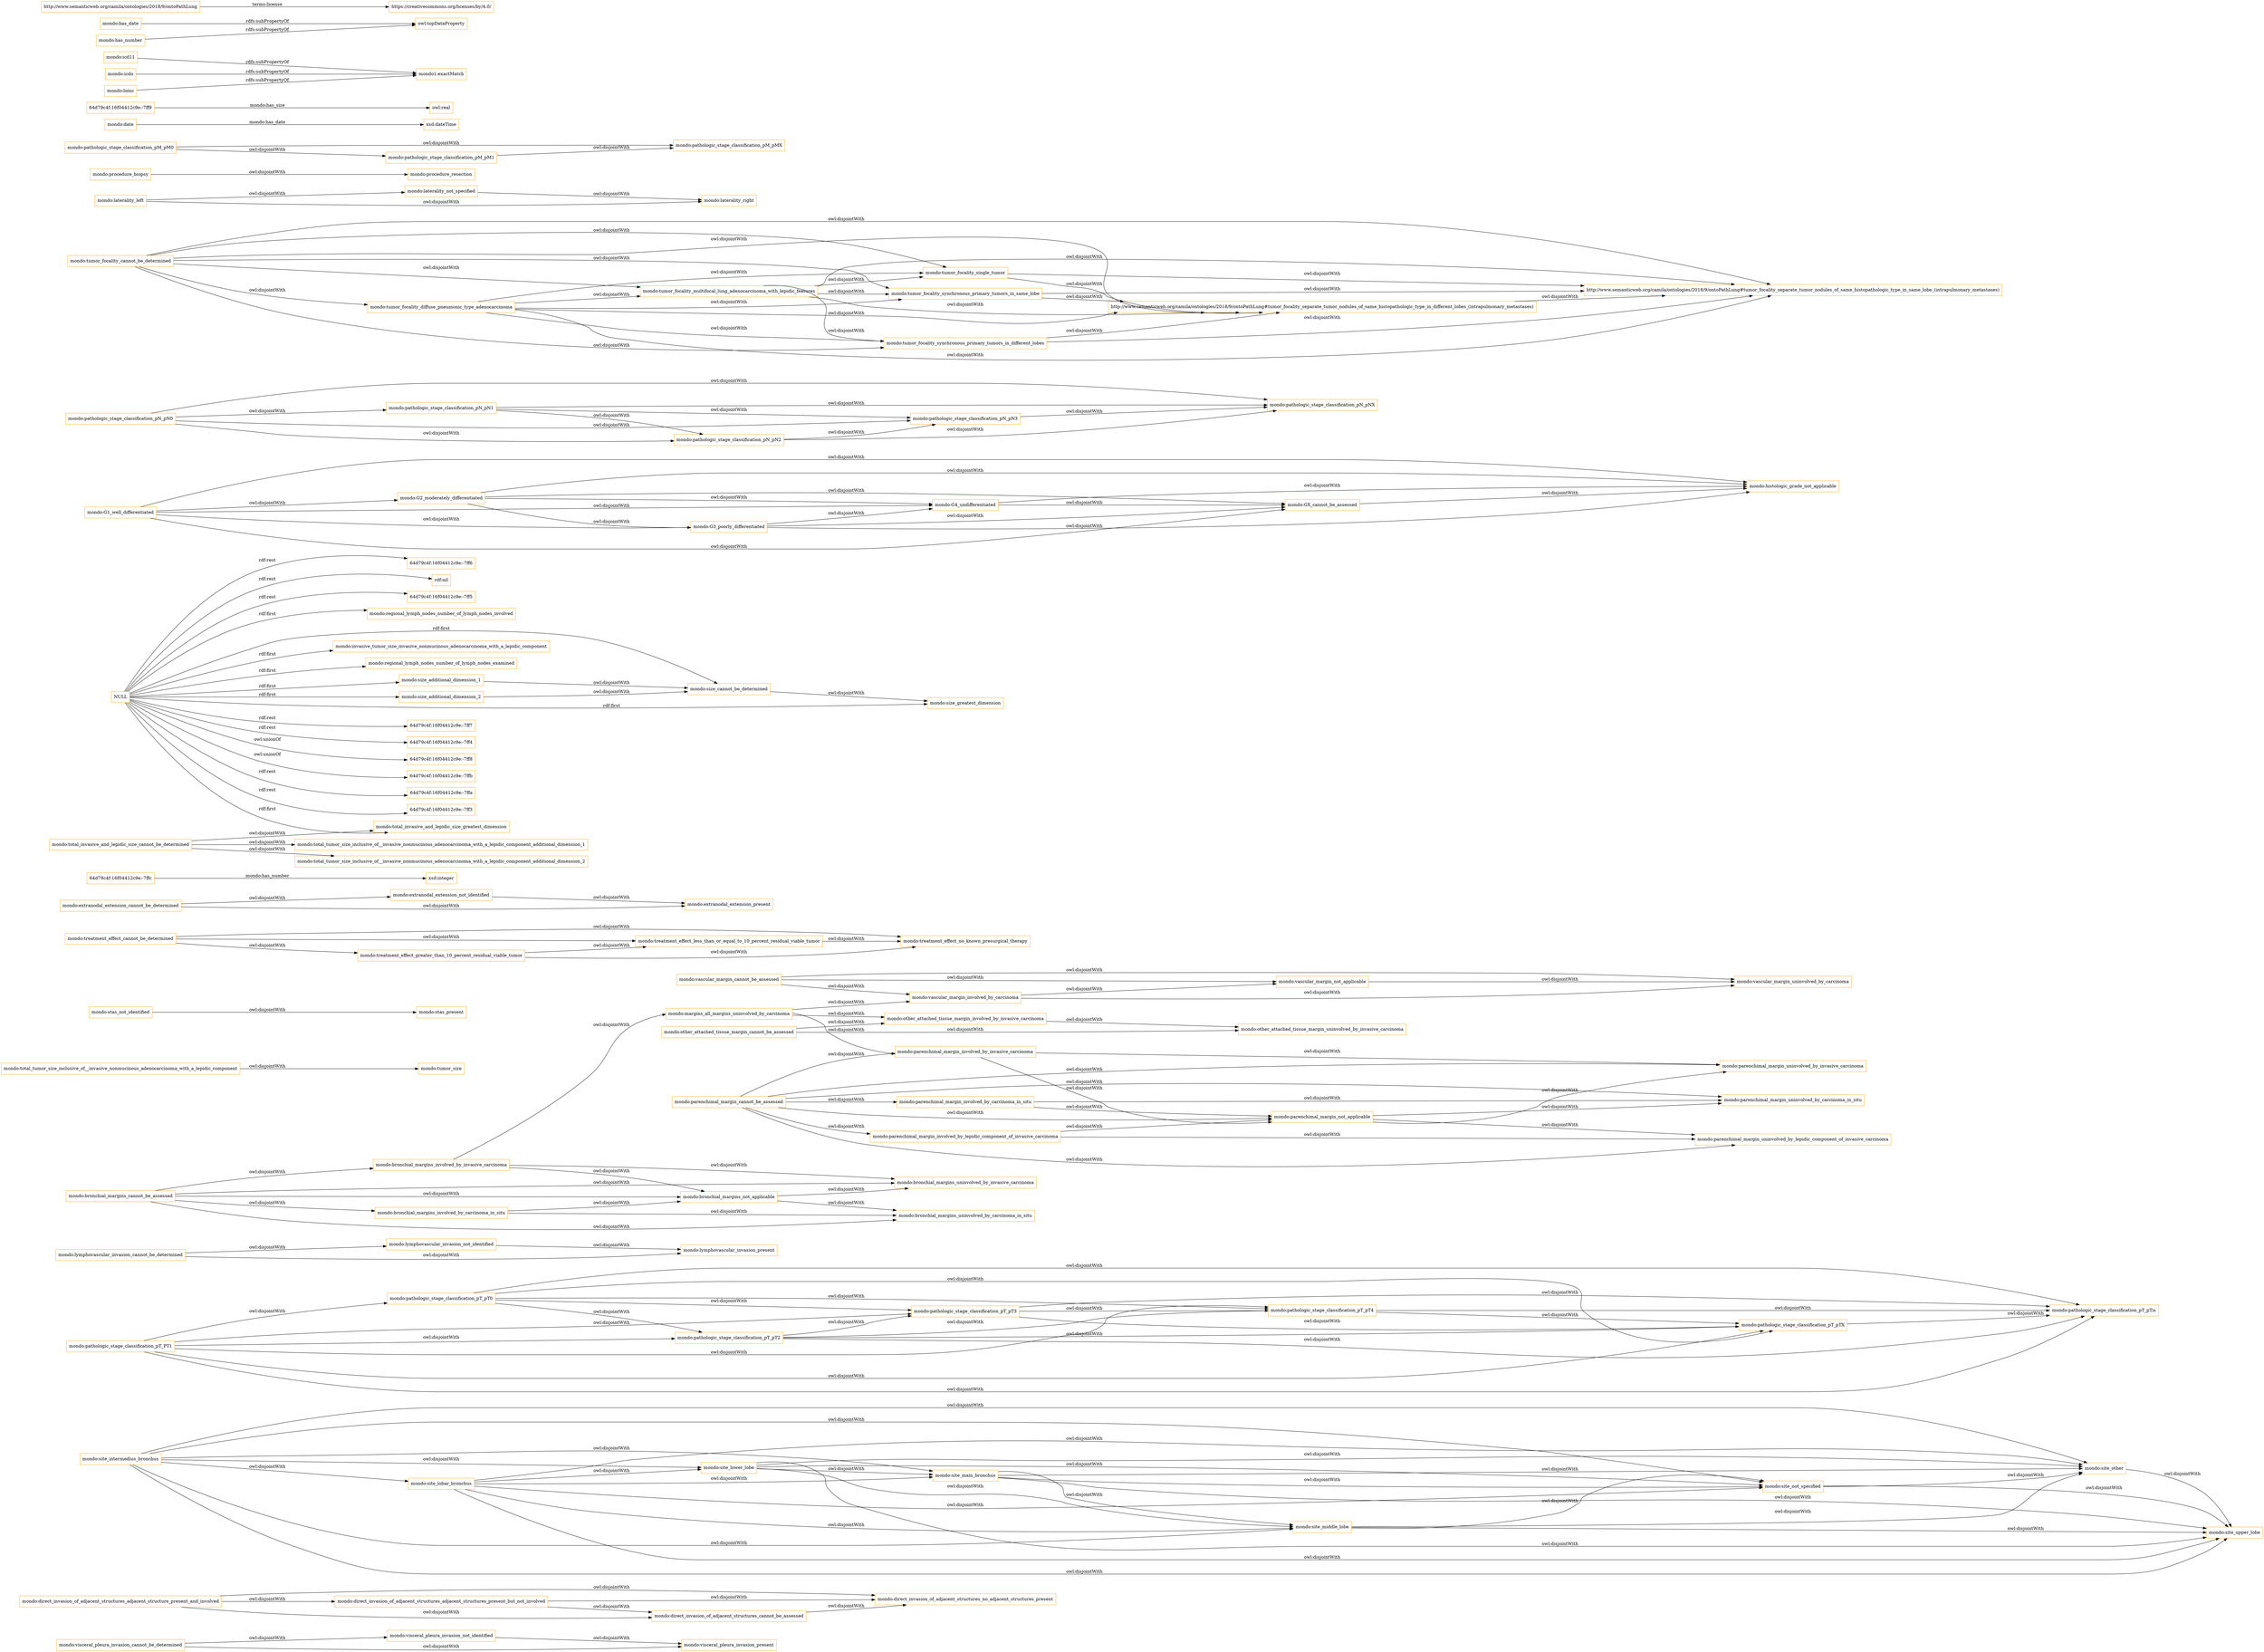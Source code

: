 digraph ar2dtool_diagram { 
rankdir=LR;
size="1501"
node [shape = rectangle, color="orange"]; "mondo:visceral_pleura_invasion_not_identified" "mondo:direct_invasion_of_adjacent_structures_adjacent_structure_present_and_involved" "mondo:site_middle_lobe" "mondo:pathologic_stage_classification_pT_pT0" "mondo:lymphovascular_invasion_cannot_be_determined" "mondo:site_not_specified" "mondo:vascular_margin_cannot_be_assessed" "mondo:total_tumor_size_inclusive_of__invasive_nonmucinous_adenocarcinoma_with_a_lepidic_component" "mondo:parenchimal_margin_uninvolved_by_carcinoma_in_situ" "mondo:stas_present" "mondo:treatment_effect_less_than_or_equal_to_10_percent_residual_viable_tumor" "mondo:other_attached_tissue_margin_involved_by_invasive_carcinoma" "mondo:extranodal_extension_cannot_be_determined" "64d79c4f:16f04412c9e:-7ffc" "mondo:parenchimal_margin_uninvolved_by_invasive_carcinoma" "mondo:regional_lymph_nodes_number_of_lymph_nodes_involved" "mondo:treatment_effect_no_known_presurgical_therapy" "mondo:G1_well_differentiated" "mondo:pathologic_stage_classification_pN_pNX" "mondo:size_additional_dimension_1" "mondo:parenchimal_margin_not_applicable" "mondo:lymphovascular_invasion_not_identified" "mondo:margins_all_margins_uninvolved_by_carcinoma" "mondo:total_invasive_and_lepidic_size_cannot_be_determined" "mondo:pathologic_stage_classification_pT_pTX" "mondo:invasive_tumor_size_invasive_nonmucinous_adenocarcinoma_with_a_lepidic_component" "mondo:bronchial_margins_cannot_be_assessed" "mondo:total_tumor_size_inclusive_of__invasive_nonmucinous_adenocarcinoma_with_a_lepidic_component_additional_dimension_1" "mondo:regional_lymph_nodes_number_of_lymph_nodes_examined" "mondo:parenchimal_margin_involved_by_carcinoma_in_situ" "mondo:bronchial_margins_not_applicable" "mondo:histologic_grade_not_applicable" "mondo:direct_invasion_of_adjacent_structures_adjacent_structures_present_but_not_involved" "mondo:tumor_focality_single_tumor" "mondo:laterality_not_specified" "mondo:site_other" "mondo:parenchimal_margin_uninvolved_by_lepidic_component_of_invasive_carcinoma" "mondo:stas_not_identified" "mondo:size_additional_dimension_2" "mondo:tumor_focality_cannot_be_determined" "mondo:bronchial_margins_involved_by_invasive_carcinoma" "mondo:pathologic_stage_classification_pN_pN0" "mondo:pathologic_stage_classification_pT_pT3" "mondo:site_lower_lobe" "mondo:laterality_left" "mondo:procedure_resection" "mondo:GX_cannot_be_assessed" "mondo:G4_undifferentiated" "mondo:extranodal_extension_not_identified" "mondo:pathologic_stage_classification_pM_pMX" "mondo:size_cannot_be_determined" "mondo:treatment_effect_cannot_be_determined" "mondo:visceral_pleura_invasion_present" "mondo:pathologic_stage_classification_pT_pT2" "mondo:extranodal_extension_present" "mondo:total_tumor_size_inclusive_of__invasive_nonmucinous_adenocarcinoma_with_a_lepidic_component_additional_dimension_2" "mondo:pathologic_stage_classification_pN_pN1" "mondo:pathologic_stage_classification_pT_PT1" "mondo:bronchial_margins_uninvolved_by_invasive_carcinoma" "mondo:G3_poorly_differentiated" "mondo:other_attached_tissue_margin_cannot_be_assessed" "mondo:laterality_right" "mondo:vascular_margin_not_applicable" "mondo:parenchimal_margin_cannot_be_assessed" "mondo:tumor_focality_synchronous_primary_tumors_in_same_lobe" "mondo:pathologic_stage_classification_pM_pM0" "mondo:pathologic_stage_classification_pT_pT4" "mondo:direct_invasion_of_adjacent_structures_no_adjacent_structures_present" "mondo:direct_invasion_of_adjacent_structures_cannot_be_assessed" "mondo:site_intermedius_bronchus" "mondo:site_lobar_bronchus" "http://www.semanticweb.org/camila/ontologies/2018/9/ontoPathLung#tumor_focality_separate_tumor_nodules_of_same_histopathologic_type_in_different_lobes_(intrapulmonary_metastases)" "http://www.semanticweb.org/camila/ontologies/2018/9/ontoPathLung#tumor_focality_separate_tumor_nodules_of_same_histopathologic_type_in_same_lobe_(intrapulmonary_metastases)" "mondo:pathologic_stage_classification_pM_pM1" "mondo:pathologic_stage_classification_pN_pN3" "mondo:tumor_focality_diffuse_pneumonic_type_adenocarcinoma" "mondo:parenchimal_margin_involved_by_invasive_carcinoma" "mondo:tumor_focality_multifocal_lung_adenocarcinoma_with_lepidic_features" "mondo:treatment_effect_greater_than_10_percent_residual_viable_tumor" "mondo:parenchimal_margin_involved_by_lepidic_component_of_invasive_carcinoma" "mondo:bronchial_margins_involved_by_carcinoma_in_situ" "mondo:other_attached_tissue_margin_uninvolved_by_invasive_carcinoma" "mondo:pathologic_stage_classification_pN_pN2" "mondo:pathologic_stage_classification_pT_pTis" "mondo:size_greatest_dimension" "mondo:tumor_focality_synchronous_primary_tumors_in_different_lobes" "mondo:site_upper_lobe" "mondo:site_main_bronchus" "mondo:visceral_pleura_invasion_cannot_be_determined" "mondo:lymphovascular_invasion_present" "mondo:tumor_size" "mondo:G2_moderately_differentiated" "mondo:vascular_margin_uninvolved_by_carcinoma" "mondo:vascular_margin_involved_by_carcinoma" "mondo:procedure_biopsy" "mondo:date" "64d79c4f:16f04412c9e:-7ff9" "mondo:bronchial_margins_uninvolved_by_carcinoma_in_situ" "mondo:total_invasive_and_lepidic_size_greatest_dimension" ; /*classes style*/
	"mondo:visceral_pleura_invasion_cannot_be_determined" -> "mondo:visceral_pleura_invasion_present" [ label = "owl:disjointWith" ];
	"mondo:visceral_pleura_invasion_cannot_be_determined" -> "mondo:visceral_pleura_invasion_not_identified" [ label = "owl:disjointWith" ];
	"mondo:site_main_bronchus" -> "mondo:site_upper_lobe" [ label = "owl:disjointWith" ];
	"mondo:site_main_bronchus" -> "mondo:site_other" [ label = "owl:disjointWith" ];
	"mondo:site_main_bronchus" -> "mondo:site_not_specified" [ label = "owl:disjointWith" ];
	"mondo:site_main_bronchus" -> "mondo:site_middle_lobe" [ label = "owl:disjointWith" ];
	"mondo:procedure_biopsy" -> "mondo:procedure_resection" [ label = "owl:disjointWith" ];
	"mondo:pathologic_stage_classification_pT_pT4" -> "mondo:pathologic_stage_classification_pT_pTis" [ label = "owl:disjointWith" ];
	"mondo:pathologic_stage_classification_pT_pT4" -> "mondo:pathologic_stage_classification_pT_pTX" [ label = "owl:disjointWith" ];
	"mondo:visceral_pleura_invasion_not_identified" -> "mondo:visceral_pleura_invasion_present" [ label = "owl:disjointWith" ];
	"mondo:other_attached_tissue_margin_involved_by_invasive_carcinoma" -> "mondo:other_attached_tissue_margin_uninvolved_by_invasive_carcinoma" [ label = "owl:disjointWith" ];
	"mondo:parenchimal_margin_involved_by_lepidic_component_of_invasive_carcinoma" -> "mondo:parenchimal_margin_uninvolved_by_lepidic_component_of_invasive_carcinoma" [ label = "owl:disjointWith" ];
	"mondo:parenchimal_margin_involved_by_lepidic_component_of_invasive_carcinoma" -> "mondo:parenchimal_margin_not_applicable" [ label = "owl:disjointWith" ];
	"mondo:other_attached_tissue_margin_cannot_be_assessed" -> "mondo:other_attached_tissue_margin_uninvolved_by_invasive_carcinoma" [ label = "owl:disjointWith" ];
	"mondo:other_attached_tissue_margin_cannot_be_assessed" -> "mondo:other_attached_tissue_margin_involved_by_invasive_carcinoma" [ label = "owl:disjointWith" ];
	"mondo:site_lower_lobe" -> "mondo:site_upper_lobe" [ label = "owl:disjointWith" ];
	"mondo:site_lower_lobe" -> "mondo:site_other" [ label = "owl:disjointWith" ];
	"mondo:site_lower_lobe" -> "mondo:site_not_specified" [ label = "owl:disjointWith" ];
	"mondo:site_lower_lobe" -> "mondo:site_middle_lobe" [ label = "owl:disjointWith" ];
	"mondo:site_lower_lobe" -> "mondo:site_main_bronchus" [ label = "owl:disjointWith" ];
	"mondo:parenchimal_margin_involved_by_invasive_carcinoma" -> "mondo:parenchimal_margin_uninvolved_by_invasive_carcinoma" [ label = "owl:disjointWith" ];
	"mondo:parenchimal_margin_involved_by_invasive_carcinoma" -> "mondo:parenchimal_margin_not_applicable" [ label = "owl:disjointWith" ];
	"mondo:pathologic_stage_classification_pN_pN2" -> "mondo:pathologic_stage_classification_pN_pNX" [ label = "owl:disjointWith" ];
	"mondo:pathologic_stage_classification_pN_pN2" -> "mondo:pathologic_stage_classification_pN_pN3" [ label = "owl:disjointWith" ];
	"mondo:tumor_focality_multifocal_lung_adenocarcinoma_with_lepidic_features" -> "http://www.semanticweb.org/camila/ontologies/2018/9/ontoPathLung#tumor_focality_separate_tumor_nodules_of_same_histopathologic_type_in_same_lobe_(intrapulmonary_metastases)" [ label = "owl:disjointWith" ];
	"mondo:tumor_focality_multifocal_lung_adenocarcinoma_with_lepidic_features" -> "http://www.semanticweb.org/camila/ontologies/2018/9/ontoPathLung#tumor_focality_separate_tumor_nodules_of_same_histopathologic_type_in_different_lobes_(intrapulmonary_metastases)" [ label = "owl:disjointWith" ];
	"mondo:tumor_focality_multifocal_lung_adenocarcinoma_with_lepidic_features" -> "mondo:tumor_focality_synchronous_primary_tumors_in_same_lobe" [ label = "owl:disjointWith" ];
	"mondo:tumor_focality_multifocal_lung_adenocarcinoma_with_lepidic_features" -> "mondo:tumor_focality_synchronous_primary_tumors_in_different_lobes" [ label = "owl:disjointWith" ];
	"mondo:tumor_focality_multifocal_lung_adenocarcinoma_with_lepidic_features" -> "mondo:tumor_focality_single_tumor" [ label = "owl:disjointWith" ];
	"mondo:direct_invasion_of_adjacent_structures_adjacent_structures_present_but_not_involved" -> "mondo:direct_invasion_of_adjacent_structures_no_adjacent_structures_present" [ label = "owl:disjointWith" ];
	"mondo:direct_invasion_of_adjacent_structures_adjacent_structures_present_but_not_involved" -> "mondo:direct_invasion_of_adjacent_structures_cannot_be_assessed" [ label = "owl:disjointWith" ];
	"mondo:margins_all_margins_uninvolved_by_carcinoma" -> "mondo:vascular_margin_involved_by_carcinoma" [ label = "owl:disjointWith" ];
	"mondo:margins_all_margins_uninvolved_by_carcinoma" -> "mondo:parenchimal_margin_involved_by_invasive_carcinoma" [ label = "owl:disjointWith" ];
	"mondo:margins_all_margins_uninvolved_by_carcinoma" -> "mondo:other_attached_tissue_margin_involved_by_invasive_carcinoma" [ label = "owl:disjointWith" ];
	"mondo:tumor_focality_single_tumor" -> "http://www.semanticweb.org/camila/ontologies/2018/9/ontoPathLung#tumor_focality_separate_tumor_nodules_of_same_histopathologic_type_in_same_lobe_(intrapulmonary_metastases)" [ label = "owl:disjointWith" ];
	"mondo:tumor_focality_single_tumor" -> "http://www.semanticweb.org/camila/ontologies/2018/9/ontoPathLung#tumor_focality_separate_tumor_nodules_of_same_histopathologic_type_in_different_lobes_(intrapulmonary_metastases)" [ label = "owl:disjointWith" ];
	"mondo:direct_invasion_of_adjacent_structures_adjacent_structure_present_and_involved" -> "mondo:direct_invasion_of_adjacent_structures_no_adjacent_structures_present" [ label = "owl:disjointWith" ];
	"mondo:direct_invasion_of_adjacent_structures_adjacent_structure_present_and_involved" -> "mondo:direct_invasion_of_adjacent_structures_cannot_be_assessed" [ label = "owl:disjointWith" ];
	"mondo:direct_invasion_of_adjacent_structures_adjacent_structure_present_and_involved" -> "mondo:direct_invasion_of_adjacent_structures_adjacent_structures_present_but_not_involved" [ label = "owl:disjointWith" ];
	"http://www.semanticweb.org/camila/ontologies/2018/9/ontoPathLung#tumor_focality_separate_tumor_nodules_of_same_histopathologic_type_in_different_lobes_(intrapulmonary_metastases)" -> "http://www.semanticweb.org/camila/ontologies/2018/9/ontoPathLung#tumor_focality_separate_tumor_nodules_of_same_histopathologic_type_in_same_lobe_(intrapulmonary_metastases)" [ label = "owl:disjointWith" ];
	"mondo:pathologic_stage_classification_pT_pT3" -> "mondo:pathologic_stage_classification_pT_pTis" [ label = "owl:disjointWith" ];
	"mondo:pathologic_stage_classification_pT_pT3" -> "mondo:pathologic_stage_classification_pT_pTX" [ label = "owl:disjointWith" ];
	"mondo:pathologic_stage_classification_pT_pT3" -> "mondo:pathologic_stage_classification_pT_pT4" [ label = "owl:disjointWith" ];
	"mondo:laterality_left" -> "mondo:laterality_right" [ label = "owl:disjointWith" ];
	"mondo:laterality_left" -> "mondo:laterality_not_specified" [ label = "owl:disjointWith" ];
	"mondo:site_other" -> "mondo:site_upper_lobe" [ label = "owl:disjointWith" ];
	"mondo:G2_moderately_differentiated" -> "mondo:histologic_grade_not_applicable" [ label = "owl:disjointWith" ];
	"mondo:G2_moderately_differentiated" -> "mondo:GX_cannot_be_assessed" [ label = "owl:disjointWith" ];
	"mondo:G2_moderately_differentiated" -> "mondo:G4_undifferentiated" [ label = "owl:disjointWith" ];
	"mondo:G2_moderately_differentiated" -> "mondo:G3_poorly_differentiated" [ label = "owl:disjointWith" ];
	"mondo:treatment_effect_greater_than_10_percent_residual_viable_tumor" -> "mondo:treatment_effect_no_known_presurgical_therapy" [ label = "owl:disjointWith" ];
	"mondo:treatment_effect_greater_than_10_percent_residual_viable_tumor" -> "mondo:treatment_effect_less_than_or_equal_to_10_percent_residual_viable_tumor" [ label = "owl:disjointWith" ];
	"mondo:treatment_effect_less_than_or_equal_to_10_percent_residual_viable_tumor" -> "mondo:treatment_effect_no_known_presurgical_therapy" [ label = "owl:disjointWith" ];
	"mondo:GX_cannot_be_assessed" -> "mondo:histologic_grade_not_applicable" [ label = "owl:disjointWith" ];
	"mondo:pathologic_stage_classification_pN_pN1" -> "mondo:pathologic_stage_classification_pN_pNX" [ label = "owl:disjointWith" ];
	"mondo:pathologic_stage_classification_pN_pN1" -> "mondo:pathologic_stage_classification_pN_pN3" [ label = "owl:disjointWith" ];
	"mondo:pathologic_stage_classification_pN_pN1" -> "mondo:pathologic_stage_classification_pN_pN2" [ label = "owl:disjointWith" ];
	"mondo:icd11" -> "mondo1:exactMatch" [ label = "rdfs:subPropertyOf" ];
	"mondo:has_date" -> "owl:topDataProperty" [ label = "rdfs:subPropertyOf" ];
	"mondo:site_lobar_bronchus" -> "mondo:site_upper_lobe" [ label = "owl:disjointWith" ];
	"mondo:site_lobar_bronchus" -> "mondo:site_other" [ label = "owl:disjointWith" ];
	"mondo:site_lobar_bronchus" -> "mondo:site_not_specified" [ label = "owl:disjointWith" ];
	"mondo:site_lobar_bronchus" -> "mondo:site_middle_lobe" [ label = "owl:disjointWith" ];
	"mondo:site_lobar_bronchus" -> "mondo:site_main_bronchus" [ label = "owl:disjointWith" ];
	"mondo:site_lobar_bronchus" -> "mondo:site_lower_lobe" [ label = "owl:disjointWith" ];
	"mondo:bronchial_margins_not_applicable" -> "mondo:bronchial_margins_uninvolved_by_invasive_carcinoma" [ label = "owl:disjointWith" ];
	"mondo:bronchial_margins_not_applicable" -> "mondo:bronchial_margins_uninvolved_by_carcinoma_in_situ" [ label = "owl:disjointWith" ];
	"mondo:size_additional_dimension_2" -> "mondo:size_cannot_be_determined" [ label = "owl:disjointWith" ];
	"mondo:direct_invasion_of_adjacent_structures_cannot_be_assessed" -> "mondo:direct_invasion_of_adjacent_structures_no_adjacent_structures_present" [ label = "owl:disjointWith" ];
	"mondo:pathologic_stage_classification_pT_pT2" -> "mondo:pathologic_stage_classification_pT_pTis" [ label = "owl:disjointWith" ];
	"mondo:pathologic_stage_classification_pT_pT2" -> "mondo:pathologic_stage_classification_pT_pTX" [ label = "owl:disjointWith" ];
	"mondo:pathologic_stage_classification_pT_pT2" -> "mondo:pathologic_stage_classification_pT_pT4" [ label = "owl:disjointWith" ];
	"mondo:pathologic_stage_classification_pT_pT2" -> "mondo:pathologic_stage_classification_pT_pT3" [ label = "owl:disjointWith" ];
	"mondo:bronchial_margins_involved_by_invasive_carcinoma" -> "mondo:margins_all_margins_uninvolved_by_carcinoma" [ label = "owl:disjointWith" ];
	"mondo:bronchial_margins_involved_by_invasive_carcinoma" -> "mondo:bronchial_margins_uninvolved_by_invasive_carcinoma" [ label = "owl:disjointWith" ];
	"mondo:bronchial_margins_involved_by_invasive_carcinoma" -> "mondo:bronchial_margins_not_applicable" [ label = "owl:disjointWith" ];
	"mondo:G1_well_differentiated" -> "mondo:G2_moderately_differentiated" [ label = "owl:disjointWith" ];
	"mondo:G1_well_differentiated" -> "mondo:G3_poorly_differentiated" [ label = "owl:disjointWith" ];
	"mondo:G1_well_differentiated" -> "mondo:histologic_grade_not_applicable" [ label = "owl:disjointWith" ];
	"mondo:G1_well_differentiated" -> "mondo:GX_cannot_be_assessed" [ label = "owl:disjointWith" ];
	"mondo:G1_well_differentiated" -> "mondo:G4_undifferentiated" [ label = "owl:disjointWith" ];
	"mondo:extranodal_extension_not_identified" -> "mondo:extranodal_extension_present" [ label = "owl:disjointWith" ];
	"mondo:has_number" -> "owl:topDataProperty" [ label = "rdfs:subPropertyOf" ];
	"mondo:stas_not_identified" -> "mondo:stas_present" [ label = "owl:disjointWith" ];
	"mondo:total_tumor_size_inclusive_of__invasive_nonmucinous_adenocarcinoma_with_a_lepidic_component" -> "mondo:tumor_size" [ label = "owl:disjointWith" ];
	"mondo:pathologic_stage_classification_pN_pN0" -> "mondo:pathologic_stage_classification_pN_pNX" [ label = "owl:disjointWith" ];
	"mondo:pathologic_stage_classification_pN_pN0" -> "mondo:pathologic_stage_classification_pN_pN3" [ label = "owl:disjointWith" ];
	"mondo:pathologic_stage_classification_pN_pN0" -> "mondo:pathologic_stage_classification_pN_pN2" [ label = "owl:disjointWith" ];
	"mondo:pathologic_stage_classification_pN_pN0" -> "mondo:pathologic_stage_classification_pN_pN1" [ label = "owl:disjointWith" ];
	"mondo:site_intermedius_bronchus" -> "mondo:site_main_bronchus" [ label = "owl:disjointWith" ];
	"mondo:site_intermedius_bronchus" -> "mondo:site_upper_lobe" [ label = "owl:disjointWith" ];
	"mondo:site_intermedius_bronchus" -> "mondo:site_not_specified" [ label = "owl:disjointWith" ];
	"mondo:site_intermedius_bronchus" -> "mondo:site_middle_lobe" [ label = "owl:disjointWith" ];
	"mondo:site_intermedius_bronchus" -> "mondo:site_lower_lobe" [ label = "owl:disjointWith" ];
	"mondo:site_intermedius_bronchus" -> "mondo:site_other" [ label = "owl:disjointWith" ];
	"mondo:site_intermedius_bronchus" -> "mondo:site_lobar_bronchus" [ label = "owl:disjointWith" ];
	"mondo:lymphovascular_invasion_not_identified" -> "mondo:lymphovascular_invasion_present" [ label = "owl:disjointWith" ];
	"mondo:bronchial_margins_cannot_be_assessed" -> "mondo:bronchial_margins_uninvolved_by_invasive_carcinoma" [ label = "owl:disjointWith" ];
	"mondo:bronchial_margins_cannot_be_assessed" -> "mondo:bronchial_margins_uninvolved_by_carcinoma_in_situ" [ label = "owl:disjointWith" ];
	"mondo:bronchial_margins_cannot_be_assessed" -> "mondo:bronchial_margins_not_applicable" [ label = "owl:disjointWith" ];
	"mondo:bronchial_margins_cannot_be_assessed" -> "mondo:bronchial_margins_involved_by_invasive_carcinoma" [ label = "owl:disjointWith" ];
	"mondo:bronchial_margins_cannot_be_assessed" -> "mondo:bronchial_margins_involved_by_carcinoma_in_situ" [ label = "owl:disjointWith" ];
	"mondo:total_invasive_and_lepidic_size_cannot_be_determined" -> "mondo:total_tumor_size_inclusive_of__invasive_nonmucinous_adenocarcinoma_with_a_lepidic_component_additional_dimension_2" [ label = "owl:disjointWith" ];
	"mondo:total_invasive_and_lepidic_size_cannot_be_determined" -> "mondo:total_tumor_size_inclusive_of__invasive_nonmucinous_adenocarcinoma_with_a_lepidic_component_additional_dimension_1" [ label = "owl:disjointWith" ];
	"mondo:total_invasive_and_lepidic_size_cannot_be_determined" -> "mondo:total_invasive_and_lepidic_size_greatest_dimension" [ label = "owl:disjointWith" ];
	"mondo:size_additional_dimension_1" -> "mondo:size_cannot_be_determined" [ label = "owl:disjointWith" ];
	"NULL" -> "mondo:total_invasive_and_lepidic_size_greatest_dimension" [ label = "rdf:first" ];
	"NULL" -> "mondo:size_greatest_dimension" [ label = "rdf:first" ];
	"NULL" -> "64d79c4f:16f04412c9e:-7ff7" [ label = "rdf:rest" ];
	"NULL" -> "64d79c4f:16f04412c9e:-7ff4" [ label = "rdf:rest" ];
	"NULL" -> "mondo:regional_lymph_nodes_number_of_lymph_nodes_examined" [ label = "rdf:first" ];
	"NULL" -> "mondo:regional_lymph_nodes_number_of_lymph_nodes_involved" [ label = "rdf:first" ];
	"NULL" -> "64d79c4f:16f04412c9e:-7ff8" [ label = "owl:unionOf" ];
	"NULL" -> "mondo:size_cannot_be_determined" [ label = "rdf:first" ];
	"NULL" -> "64d79c4f:16f04412c9e:-7ffb" [ label = "owl:unionOf" ];
	"NULL" -> "mondo:size_additional_dimension_1" [ label = "rdf:first" ];
	"NULL" -> "64d79c4f:16f04412c9e:-7ffa" [ label = "rdf:rest" ];
	"NULL" -> "64d79c4f:16f04412c9e:-7ff3" [ label = "rdf:rest" ];
	"NULL" -> "64d79c4f:16f04412c9e:-7ff6" [ label = "rdf:rest" ];
	"NULL" -> "rdf:nil" [ label = "rdf:rest" ];
	"NULL" -> "mondo:invasive_tumor_size_invasive_nonmucinous_adenocarcinoma_with_a_lepidic_component" [ label = "rdf:first" ];
	"NULL" -> "64d79c4f:16f04412c9e:-7ff5" [ label = "rdf:rest" ];
	"NULL" -> "mondo:size_additional_dimension_2" [ label = "rdf:first" ];
	"mondo:tumor_focality_cannot_be_determined" -> "mondo:tumor_focality_single_tumor" [ label = "owl:disjointWith" ];
	"mondo:tumor_focality_cannot_be_determined" -> "mondo:tumor_focality_synchronous_primary_tumors_in_same_lobe" [ label = "owl:disjointWith" ];
	"mondo:tumor_focality_cannot_be_determined" -> "http://www.semanticweb.org/camila/ontologies/2018/9/ontoPathLung#tumor_focality_separate_tumor_nodules_of_same_histopathologic_type_in_different_lobes_(intrapulmonary_metastases)" [ label = "owl:disjointWith" ];
	"mondo:tumor_focality_cannot_be_determined" -> "http://www.semanticweb.org/camila/ontologies/2018/9/ontoPathLung#tumor_focality_separate_tumor_nodules_of_same_histopathologic_type_in_same_lobe_(intrapulmonary_metastases)" [ label = "owl:disjointWith" ];
	"mondo:tumor_focality_cannot_be_determined" -> "mondo:tumor_focality_synchronous_primary_tumors_in_different_lobes" [ label = "owl:disjointWith" ];
	"mondo:tumor_focality_cannot_be_determined" -> "mondo:tumor_focality_diffuse_pneumonic_type_adenocarcinoma" [ label = "owl:disjointWith" ];
	"mondo:tumor_focality_cannot_be_determined" -> "mondo:tumor_focality_multifocal_lung_adenocarcinoma_with_lepidic_features" [ label = "owl:disjointWith" ];
	"mondo:parenchimal_margin_cannot_be_assessed" -> "mondo:parenchimal_margin_not_applicable" [ label = "owl:disjointWith" ];
	"mondo:parenchimal_margin_cannot_be_assessed" -> "mondo:parenchimal_margin_involved_by_invasive_carcinoma" [ label = "owl:disjointWith" ];
	"mondo:parenchimal_margin_cannot_be_assessed" -> "mondo:parenchimal_margin_uninvolved_by_invasive_carcinoma" [ label = "owl:disjointWith" ];
	"mondo:parenchimal_margin_cannot_be_assessed" -> "mondo:parenchimal_margin_involved_by_lepidic_component_of_invasive_carcinoma" [ label = "owl:disjointWith" ];
	"mondo:parenchimal_margin_cannot_be_assessed" -> "mondo:parenchimal_margin_uninvolved_by_lepidic_component_of_invasive_carcinoma" [ label = "owl:disjointWith" ];
	"mondo:parenchimal_margin_cannot_be_assessed" -> "mondo:parenchimal_margin_uninvolved_by_carcinoma_in_situ" [ label = "owl:disjointWith" ];
	"mondo:parenchimal_margin_cannot_be_assessed" -> "mondo:parenchimal_margin_involved_by_carcinoma_in_situ" [ label = "owl:disjointWith" ];
	"mondo:icdo" -> "mondo1:exactMatch" [ label = "rdfs:subPropertyOf" ];
	"mondo:G4_undifferentiated" -> "mondo:histologic_grade_not_applicable" [ label = "owl:disjointWith" ];
	"mondo:G4_undifferentiated" -> "mondo:GX_cannot_be_assessed" [ label = "owl:disjointWith" ];
	"mondo:loinc" -> "mondo1:exactMatch" [ label = "rdfs:subPropertyOf" ];
	"http://www.semanticweb.org/camila/ontologies/2018/9/ontoPathLung" -> "https://creativecommons.org/licenses/by/4.0/" [ label = "terms:license" ];
	"mondo:G3_poorly_differentiated" -> "mondo:histologic_grade_not_applicable" [ label = "owl:disjointWith" ];
	"mondo:G3_poorly_differentiated" -> "mondo:GX_cannot_be_assessed" [ label = "owl:disjointWith" ];
	"mondo:G3_poorly_differentiated" -> "mondo:G4_undifferentiated" [ label = "owl:disjointWith" ];
	"mondo:lymphovascular_invasion_cannot_be_determined" -> "mondo:lymphovascular_invasion_present" [ label = "owl:disjointWith" ];
	"mondo:lymphovascular_invasion_cannot_be_determined" -> "mondo:lymphovascular_invasion_not_identified" [ label = "owl:disjointWith" ];
	"mondo:pathologic_stage_classification_pM_pM1" -> "mondo:pathologic_stage_classification_pM_pMX" [ label = "owl:disjointWith" ];
	"mondo:pathologic_stage_classification_pT_pTX" -> "mondo:pathologic_stage_classification_pT_pTis" [ label = "owl:disjointWith" ];
	"mondo:tumor_focality_synchronous_primary_tumors_in_different_lobes" -> "http://www.semanticweb.org/camila/ontologies/2018/9/ontoPathLung#tumor_focality_separate_tumor_nodules_of_same_histopathologic_type_in_same_lobe_(intrapulmonary_metastases)" [ label = "owl:disjointWith" ];
	"mondo:tumor_focality_synchronous_primary_tumors_in_different_lobes" -> "http://www.semanticweb.org/camila/ontologies/2018/9/ontoPathLung#tumor_focality_separate_tumor_nodules_of_same_histopathologic_type_in_different_lobes_(intrapulmonary_metastases)" [ label = "owl:disjointWith" ];
	"mondo:pathologic_stage_classification_pT_PT1" -> "mondo:pathologic_stage_classification_pT_pTX" [ label = "owl:disjointWith" ];
	"mondo:pathologic_stage_classification_pT_PT1" -> "mondo:pathologic_stage_classification_pT_pT0" [ label = "owl:disjointWith" ];
	"mondo:pathologic_stage_classification_pT_PT1" -> "mondo:pathologic_stage_classification_pT_pT2" [ label = "owl:disjointWith" ];
	"mondo:pathologic_stage_classification_pT_PT1" -> "mondo:pathologic_stage_classification_pT_pT3" [ label = "owl:disjointWith" ];
	"mondo:pathologic_stage_classification_pT_PT1" -> "mondo:pathologic_stage_classification_pT_pTis" [ label = "owl:disjointWith" ];
	"mondo:pathologic_stage_classification_pT_PT1" -> "mondo:pathologic_stage_classification_pT_pT4" [ label = "owl:disjointWith" ];
	"mondo:pathologic_stage_classification_pT_pT0" -> "mondo:pathologic_stage_classification_pT_pTis" [ label = "owl:disjointWith" ];
	"mondo:pathologic_stage_classification_pT_pT0" -> "mondo:pathologic_stage_classification_pT_pTX" [ label = "owl:disjointWith" ];
	"mondo:pathologic_stage_classification_pT_pT0" -> "mondo:pathologic_stage_classification_pT_pT4" [ label = "owl:disjointWith" ];
	"mondo:pathologic_stage_classification_pT_pT0" -> "mondo:pathologic_stage_classification_pT_pT3" [ label = "owl:disjointWith" ];
	"mondo:pathologic_stage_classification_pT_pT0" -> "mondo:pathologic_stage_classification_pT_pT2" [ label = "owl:disjointWith" ];
	"mondo:treatment_effect_cannot_be_determined" -> "mondo:treatment_effect_no_known_presurgical_therapy" [ label = "owl:disjointWith" ];
	"mondo:treatment_effect_cannot_be_determined" -> "mondo:treatment_effect_less_than_or_equal_to_10_percent_residual_viable_tumor" [ label = "owl:disjointWith" ];
	"mondo:treatment_effect_cannot_be_determined" -> "mondo:treatment_effect_greater_than_10_percent_residual_viable_tumor" [ label = "owl:disjointWith" ];
	"mondo:parenchimal_margin_involved_by_carcinoma_in_situ" -> "mondo:parenchimal_margin_uninvolved_by_carcinoma_in_situ" [ label = "owl:disjointWith" ];
	"mondo:parenchimal_margin_involved_by_carcinoma_in_situ" -> "mondo:parenchimal_margin_not_applicable" [ label = "owl:disjointWith" ];
	"mondo:tumor_focality_synchronous_primary_tumors_in_same_lobe" -> "http://www.semanticweb.org/camila/ontologies/2018/9/ontoPathLung#tumor_focality_separate_tumor_nodules_of_same_histopathologic_type_in_same_lobe_(intrapulmonary_metastases)" [ label = "owl:disjointWith" ];
	"mondo:tumor_focality_synchronous_primary_tumors_in_same_lobe" -> "http://www.semanticweb.org/camila/ontologies/2018/9/ontoPathLung#tumor_focality_separate_tumor_nodules_of_same_histopathologic_type_in_different_lobes_(intrapulmonary_metastases)" [ label = "owl:disjointWith" ];
	"mondo:laterality_not_specified" -> "mondo:laterality_right" [ label = "owl:disjointWith" ];
	"mondo:vascular_margin_not_applicable" -> "mondo:vascular_margin_uninvolved_by_carcinoma" [ label = "owl:disjointWith" ];
	"mondo:tumor_focality_diffuse_pneumonic_type_adenocarcinoma" -> "http://www.semanticweb.org/camila/ontologies/2018/9/ontoPathLung#tumor_focality_separate_tumor_nodules_of_same_histopathologic_type_in_same_lobe_(intrapulmonary_metastases)" [ label = "owl:disjointWith" ];
	"mondo:tumor_focality_diffuse_pneumonic_type_adenocarcinoma" -> "http://www.semanticweb.org/camila/ontologies/2018/9/ontoPathLung#tumor_focality_separate_tumor_nodules_of_same_histopathologic_type_in_different_lobes_(intrapulmonary_metastases)" [ label = "owl:disjointWith" ];
	"mondo:tumor_focality_diffuse_pneumonic_type_adenocarcinoma" -> "mondo:tumor_focality_synchronous_primary_tumors_in_same_lobe" [ label = "owl:disjointWith" ];
	"mondo:tumor_focality_diffuse_pneumonic_type_adenocarcinoma" -> "mondo:tumor_focality_synchronous_primary_tumors_in_different_lobes" [ label = "owl:disjointWith" ];
	"mondo:tumor_focality_diffuse_pneumonic_type_adenocarcinoma" -> "mondo:tumor_focality_single_tumor" [ label = "owl:disjointWith" ];
	"mondo:tumor_focality_diffuse_pneumonic_type_adenocarcinoma" -> "mondo:tumor_focality_multifocal_lung_adenocarcinoma_with_lepidic_features" [ label = "owl:disjointWith" ];
	"mondo:pathologic_stage_classification_pM_pM0" -> "mondo:pathologic_stage_classification_pM_pMX" [ label = "owl:disjointWith" ];
	"mondo:pathologic_stage_classification_pM_pM0" -> "mondo:pathologic_stage_classification_pM_pM1" [ label = "owl:disjointWith" ];
	"mondo:size_cannot_be_determined" -> "mondo:size_greatest_dimension" [ label = "owl:disjointWith" ];
	"mondo:site_not_specified" -> "mondo:site_upper_lobe" [ label = "owl:disjointWith" ];
	"mondo:site_not_specified" -> "mondo:site_other" [ label = "owl:disjointWith" ];
	"mondo:vascular_margin_involved_by_carcinoma" -> "mondo:vascular_margin_uninvolved_by_carcinoma" [ label = "owl:disjointWith" ];
	"mondo:vascular_margin_involved_by_carcinoma" -> "mondo:vascular_margin_not_applicable" [ label = "owl:disjointWith" ];
	"mondo:bronchial_margins_involved_by_carcinoma_in_situ" -> "mondo:bronchial_margins_uninvolved_by_carcinoma_in_situ" [ label = "owl:disjointWith" ];
	"mondo:bronchial_margins_involved_by_carcinoma_in_situ" -> "mondo:bronchial_margins_not_applicable" [ label = "owl:disjointWith" ];
	"mondo:vascular_margin_cannot_be_assessed" -> "mondo:vascular_margin_uninvolved_by_carcinoma" [ label = "owl:disjointWith" ];
	"mondo:vascular_margin_cannot_be_assessed" -> "mondo:vascular_margin_not_applicable" [ label = "owl:disjointWith" ];
	"mondo:vascular_margin_cannot_be_assessed" -> "mondo:vascular_margin_involved_by_carcinoma" [ label = "owl:disjointWith" ];
	"mondo:site_middle_lobe" -> "mondo:site_upper_lobe" [ label = "owl:disjointWith" ];
	"mondo:site_middle_lobe" -> "mondo:site_other" [ label = "owl:disjointWith" ];
	"mondo:site_middle_lobe" -> "mondo:site_not_specified" [ label = "owl:disjointWith" ];
	"mondo:pathologic_stage_classification_pN_pN3" -> "mondo:pathologic_stage_classification_pN_pNX" [ label = "owl:disjointWith" ];
	"mondo:extranodal_extension_cannot_be_determined" -> "mondo:extranodal_extension_present" [ label = "owl:disjointWith" ];
	"mondo:extranodal_extension_cannot_be_determined" -> "mondo:extranodal_extension_not_identified" [ label = "owl:disjointWith" ];
	"mondo:parenchimal_margin_not_applicable" -> "mondo:parenchimal_margin_uninvolved_by_lepidic_component_of_invasive_carcinoma" [ label = "owl:disjointWith" ];
	"mondo:parenchimal_margin_not_applicable" -> "mondo:parenchimal_margin_uninvolved_by_invasive_carcinoma" [ label = "owl:disjointWith" ];
	"mondo:parenchimal_margin_not_applicable" -> "mondo:parenchimal_margin_uninvolved_by_carcinoma_in_situ" [ label = "owl:disjointWith" ];
	"64d79c4f:16f04412c9e:-7ff9" -> "owl:real" [ label = "mondo:has_size" ];
	"mondo:date" -> "xsd:dateTime" [ label = "mondo:has_date" ];
	"64d79c4f:16f04412c9e:-7ffc" -> "xsd:integer" [ label = "mondo:has_number" ];

}
